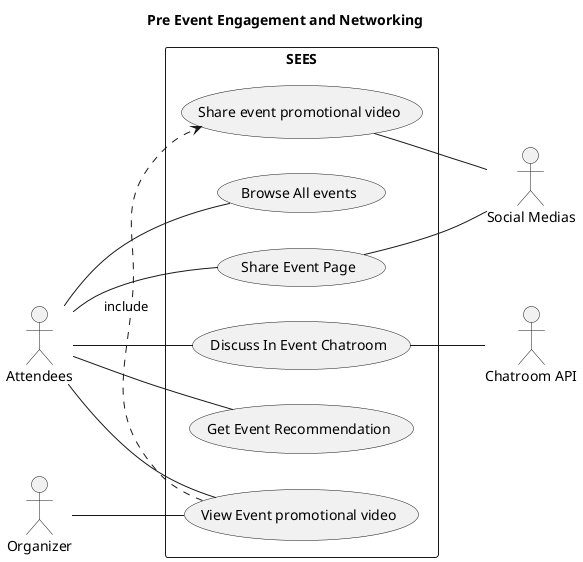 @startuml
title Pre Event Engagement and Networking

left to right direction

actor "Attendees" as attendees
actor "Organizer" as org
rectangle SEES {
  usecase "View Event promotional video" as promo_vid
  usecase "Share Event Page" as share_event
  usecase "Discuss In Event Chatroom" as eng1
  usecase "Get Event Recommendation" as event_recommend
  usecase "Share event promotional video" as share_vid
  usecase "Browse All events" as browse
}

attendees -- eng1
org -- promo_vid
attendees -- promo_vid
attendees -- share_event
promo_vid .> share_vid : include
attendees -- event_recommend
attendees -- browse


actor "Chatroom API" as chatroom_api
actor "Social Medias" as soc_med


eng1 -- chatroom_api
share_vid -- soc_med
share_event -- soc_med

@enduml